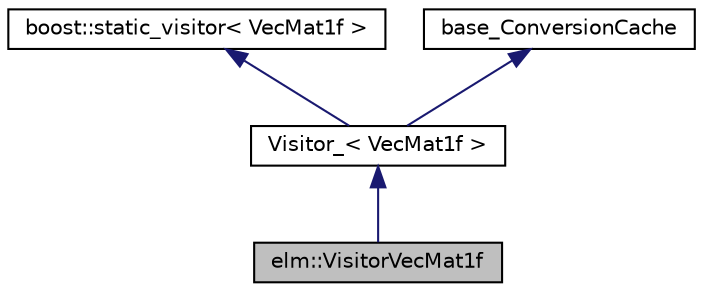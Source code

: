 digraph G
{
  edge [fontname="Helvetica",fontsize="10",labelfontname="Helvetica",labelfontsize="10"];
  node [fontname="Helvetica",fontsize="10",shape=record];
  Node1 [label="elm::VisitorVecMat1f",height=0.2,width=0.4,color="black", fillcolor="grey75", style="filled" fontcolor="black"];
  Node2 -> Node1 [dir="back",color="midnightblue",fontsize="10",style="solid",fontname="Helvetica"];
  Node2 [label="Visitor_\< VecMat1f \>",height=0.2,width=0.4,color="black", fillcolor="white", style="filled",URL="$classVisitor__.html"];
  Node3 -> Node2 [dir="back",color="midnightblue",fontsize="10",style="solid",fontname="Helvetica"];
  Node3 [label="boost::static_visitor\< VecMat1f \>",height=0.2,width=0.4,color="black", fillcolor="white", style="filled",URL="$classboost_1_1static__visitor.html"];
  Node4 -> Node2 [dir="back",color="midnightblue",fontsize="10",style="solid",fontname="Helvetica"];
  Node4 [label="base_ConversionCache",height=0.2,width=0.4,color="black", fillcolor="white", style="filled",URL="$classbase__ConversionCache.html",tooltip="base class for caching heavy data type conversions"];
}
